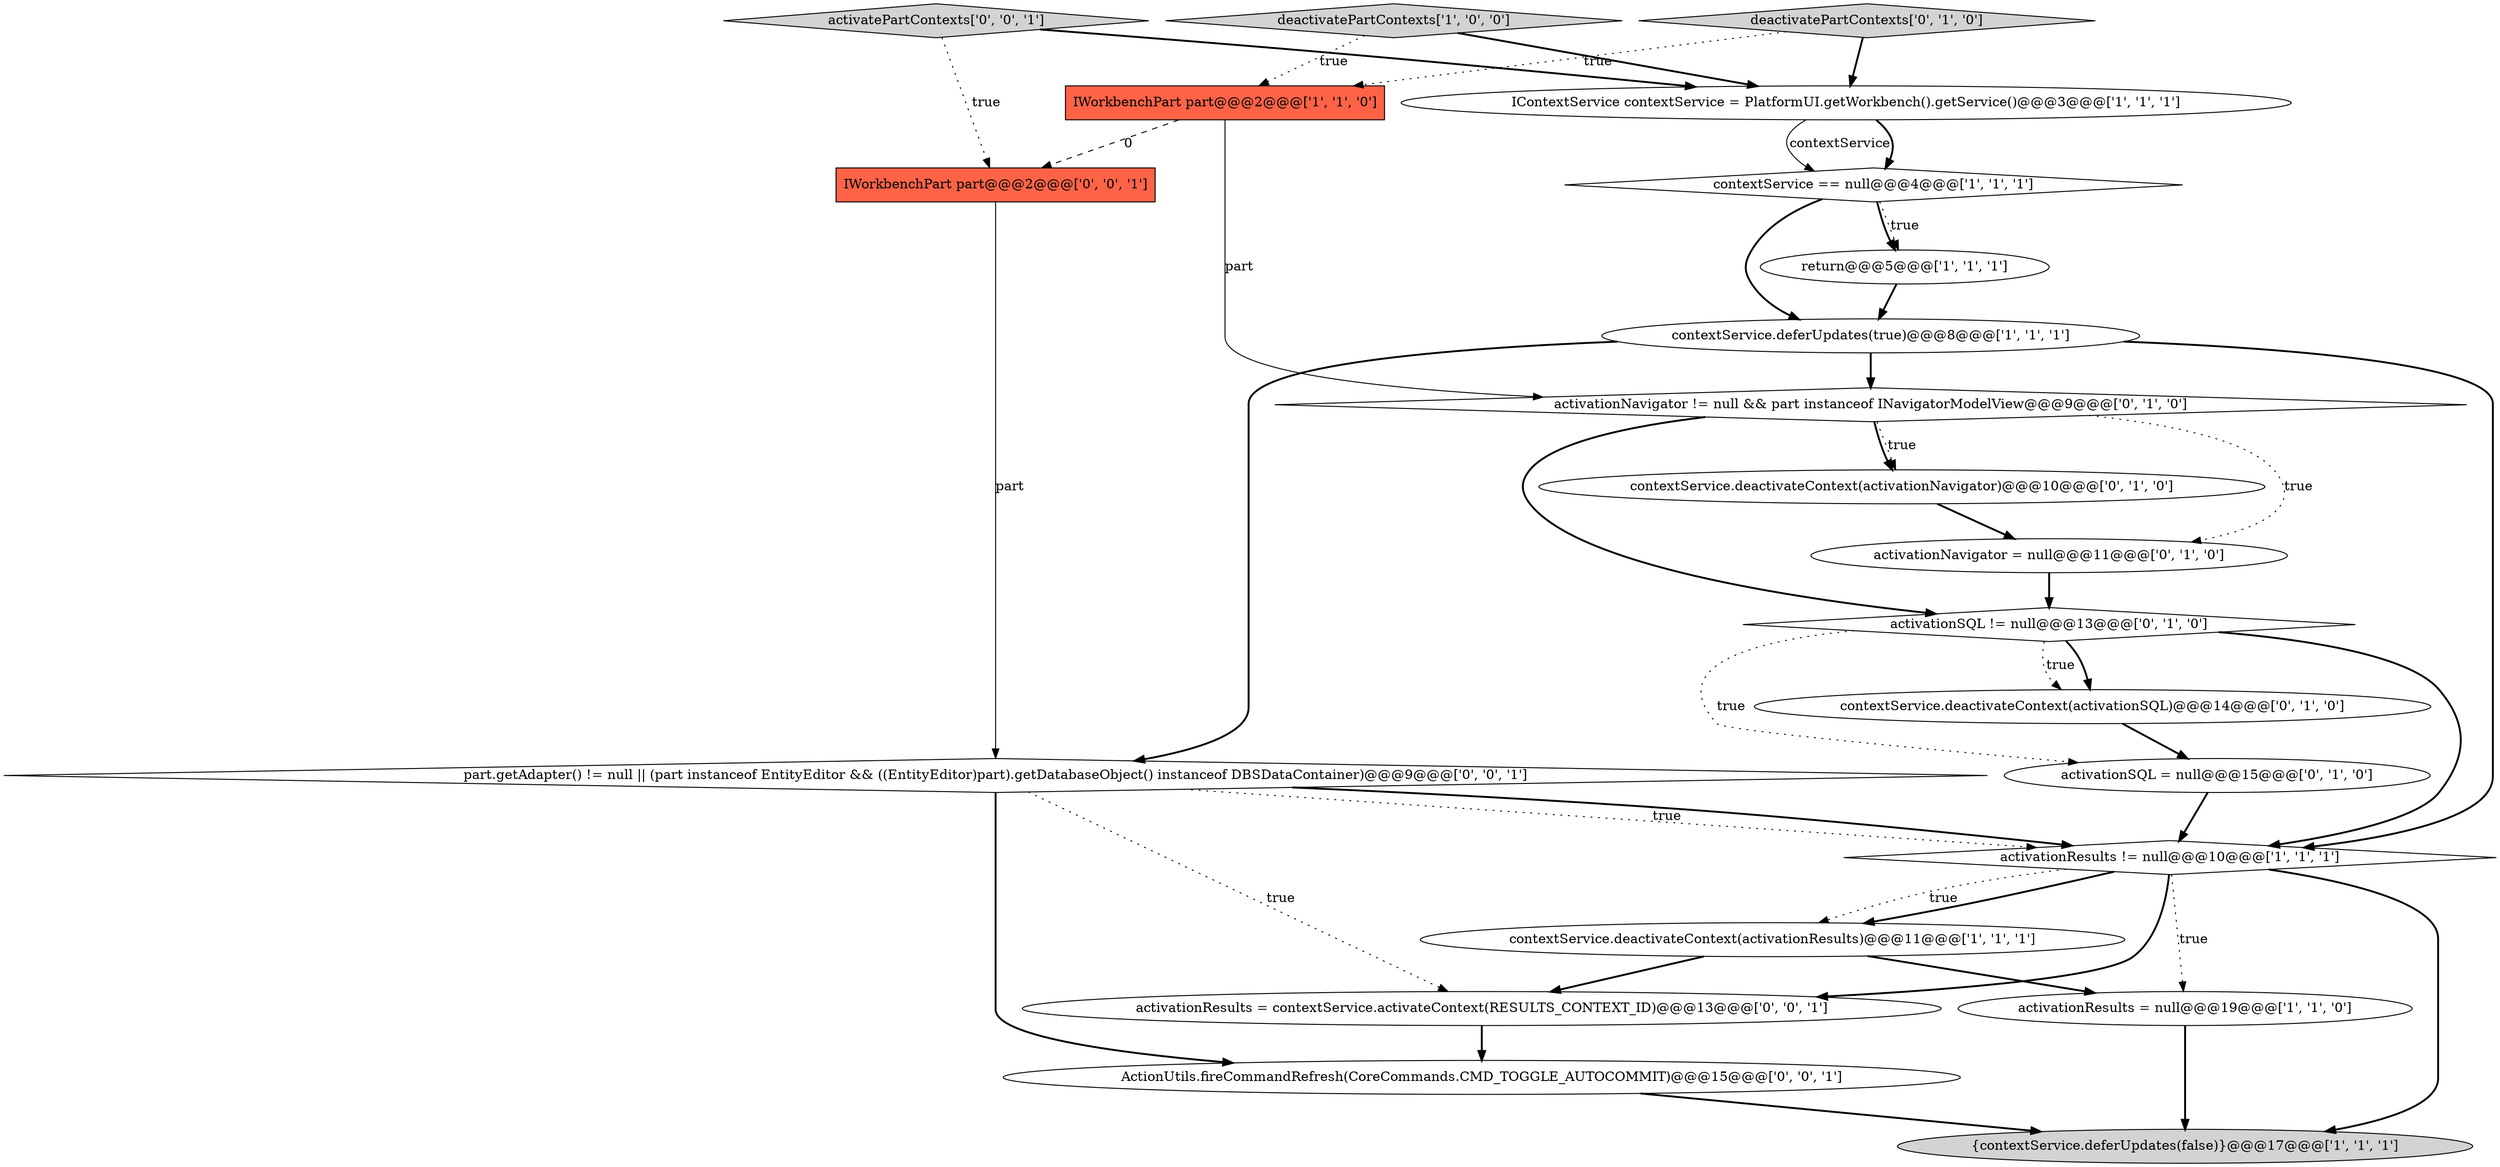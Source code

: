 digraph {
6 [style = filled, label = "{contextService.deferUpdates(false)}@@@17@@@['1', '1', '1']", fillcolor = lightgray, shape = ellipse image = "AAA0AAABBB1BBB"];
16 [style = filled, label = "activationNavigator != null && part instanceof INavigatorModelView@@@9@@@['0', '1', '0']", fillcolor = white, shape = diamond image = "AAA1AAABBB2BBB"];
5 [style = filled, label = "IContextService contextService = PlatformUI.getWorkbench().getService()@@@3@@@['1', '1', '1']", fillcolor = white, shape = ellipse image = "AAA0AAABBB1BBB"];
4 [style = filled, label = "IWorkbenchPart part@@@2@@@['1', '1', '0']", fillcolor = tomato, shape = box image = "AAA0AAABBB1BBB"];
20 [style = filled, label = "activationResults = contextService.activateContext(RESULTS_CONTEXT_ID)@@@13@@@['0', '0', '1']", fillcolor = white, shape = ellipse image = "AAA0AAABBB3BBB"];
2 [style = filled, label = "contextService.deactivateContext(activationResults)@@@11@@@['1', '1', '1']", fillcolor = white, shape = ellipse image = "AAA0AAABBB1BBB"];
14 [style = filled, label = "contextService.deactivateContext(activationSQL)@@@14@@@['0', '1', '0']", fillcolor = white, shape = ellipse image = "AAA1AAABBB2BBB"];
17 [style = filled, label = "part.getAdapter() != null || (part instanceof EntityEditor && ((EntityEditor)part).getDatabaseObject() instanceof DBSDataContainer)@@@9@@@['0', '0', '1']", fillcolor = white, shape = diamond image = "AAA0AAABBB3BBB"];
21 [style = filled, label = "ActionUtils.fireCommandRefresh(CoreCommands.CMD_TOGGLE_AUTOCOMMIT)@@@15@@@['0', '0', '1']", fillcolor = white, shape = ellipse image = "AAA0AAABBB3BBB"];
3 [style = filled, label = "return@@@5@@@['1', '1', '1']", fillcolor = white, shape = ellipse image = "AAA0AAABBB1BBB"];
8 [style = filled, label = "activationResults != null@@@10@@@['1', '1', '1']", fillcolor = white, shape = diamond image = "AAA0AAABBB1BBB"];
18 [style = filled, label = "IWorkbenchPart part@@@2@@@['0', '0', '1']", fillcolor = tomato, shape = box image = "AAA0AAABBB3BBB"];
7 [style = filled, label = "contextService.deferUpdates(true)@@@8@@@['1', '1', '1']", fillcolor = white, shape = ellipse image = "AAA0AAABBB1BBB"];
0 [style = filled, label = "deactivatePartContexts['1', '0', '0']", fillcolor = lightgray, shape = diamond image = "AAA0AAABBB1BBB"];
11 [style = filled, label = "activationSQL != null@@@13@@@['0', '1', '0']", fillcolor = white, shape = diamond image = "AAA1AAABBB2BBB"];
9 [style = filled, label = "contextService == null@@@4@@@['1', '1', '1']", fillcolor = white, shape = diamond image = "AAA0AAABBB1BBB"];
12 [style = filled, label = "activationNavigator = null@@@11@@@['0', '1', '0']", fillcolor = white, shape = ellipse image = "AAA1AAABBB2BBB"];
15 [style = filled, label = "deactivatePartContexts['0', '1', '0']", fillcolor = lightgray, shape = diamond image = "AAA0AAABBB2BBB"];
1 [style = filled, label = "activationResults = null@@@19@@@['1', '1', '0']", fillcolor = white, shape = ellipse image = "AAA0AAABBB1BBB"];
10 [style = filled, label = "activationSQL = null@@@15@@@['0', '1', '0']", fillcolor = white, shape = ellipse image = "AAA1AAABBB2BBB"];
13 [style = filled, label = "contextService.deactivateContext(activationNavigator)@@@10@@@['0', '1', '0']", fillcolor = white, shape = ellipse image = "AAA1AAABBB2BBB"];
19 [style = filled, label = "activatePartContexts['0', '0', '1']", fillcolor = lightgray, shape = diamond image = "AAA0AAABBB3BBB"];
7->8 [style = bold, label=""];
11->10 [style = dotted, label="true"];
19->5 [style = bold, label=""];
17->21 [style = bold, label=""];
5->9 [style = solid, label="contextService"];
7->16 [style = bold, label=""];
9->3 [style = bold, label=""];
10->8 [style = bold, label=""];
8->2 [style = dotted, label="true"];
16->13 [style = dotted, label="true"];
8->6 [style = bold, label=""];
5->9 [style = bold, label=""];
16->13 [style = bold, label=""];
3->7 [style = bold, label=""];
1->6 [style = bold, label=""];
11->14 [style = bold, label=""];
15->4 [style = dotted, label="true"];
4->16 [style = solid, label="part"];
20->21 [style = bold, label=""];
16->12 [style = dotted, label="true"];
13->12 [style = bold, label=""];
8->2 [style = bold, label=""];
11->14 [style = dotted, label="true"];
11->8 [style = bold, label=""];
17->20 [style = dotted, label="true"];
2->20 [style = bold, label=""];
2->1 [style = bold, label=""];
15->5 [style = bold, label=""];
17->8 [style = dotted, label="true"];
17->8 [style = bold, label=""];
7->17 [style = bold, label=""];
4->18 [style = dashed, label="0"];
12->11 [style = bold, label=""];
9->3 [style = dotted, label="true"];
0->4 [style = dotted, label="true"];
0->5 [style = bold, label=""];
14->10 [style = bold, label=""];
16->11 [style = bold, label=""];
21->6 [style = bold, label=""];
8->1 [style = dotted, label="true"];
18->17 [style = solid, label="part"];
8->20 [style = bold, label=""];
19->18 [style = dotted, label="true"];
9->7 [style = bold, label=""];
}
